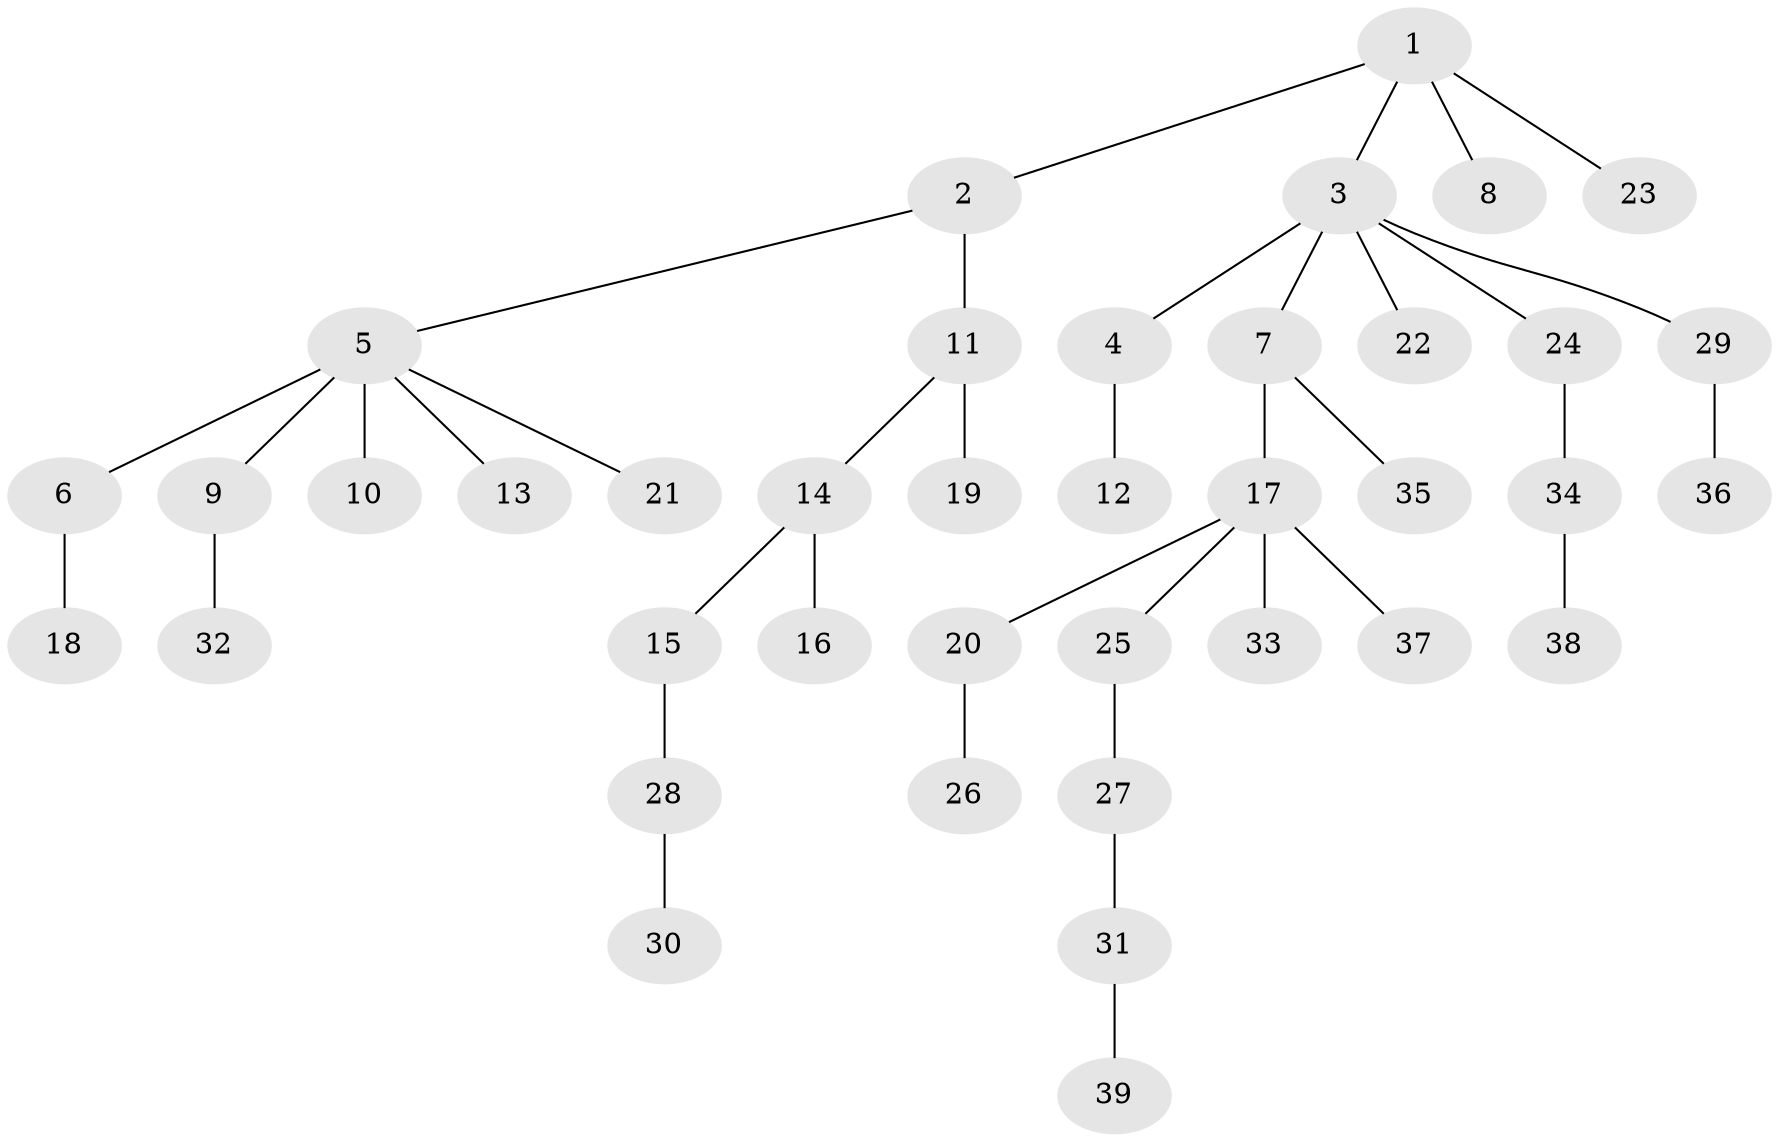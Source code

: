 // original degree distribution, {5: 0.041666666666666664, 4: 0.06944444444444445, 7: 0.013888888888888888, 2: 0.25, 1: 0.5138888888888888, 3: 0.09722222222222222, 6: 0.013888888888888888}
// Generated by graph-tools (version 1.1) at 2025/37/03/09/25 02:37:05]
// undirected, 39 vertices, 38 edges
graph export_dot {
graph [start="1"]
  node [color=gray90,style=filled];
  1;
  2;
  3;
  4;
  5;
  6;
  7;
  8;
  9;
  10;
  11;
  12;
  13;
  14;
  15;
  16;
  17;
  18;
  19;
  20;
  21;
  22;
  23;
  24;
  25;
  26;
  27;
  28;
  29;
  30;
  31;
  32;
  33;
  34;
  35;
  36;
  37;
  38;
  39;
  1 -- 2 [weight=1.0];
  1 -- 3 [weight=1.0];
  1 -- 8 [weight=1.0];
  1 -- 23 [weight=1.0];
  2 -- 5 [weight=1.0];
  2 -- 11 [weight=1.0];
  3 -- 4 [weight=1.0];
  3 -- 7 [weight=1.0];
  3 -- 22 [weight=1.0];
  3 -- 24 [weight=1.0];
  3 -- 29 [weight=1.0];
  4 -- 12 [weight=2.0];
  5 -- 6 [weight=1.0];
  5 -- 9 [weight=1.0];
  5 -- 10 [weight=2.0];
  5 -- 13 [weight=1.0];
  5 -- 21 [weight=1.0];
  6 -- 18 [weight=2.0];
  7 -- 17 [weight=1.0];
  7 -- 35 [weight=1.0];
  9 -- 32 [weight=2.0];
  11 -- 14 [weight=1.0];
  11 -- 19 [weight=2.0];
  14 -- 15 [weight=1.0];
  14 -- 16 [weight=1.0];
  15 -- 28 [weight=1.0];
  17 -- 20 [weight=1.0];
  17 -- 25 [weight=1.0];
  17 -- 33 [weight=1.0];
  17 -- 37 [weight=1.0];
  20 -- 26 [weight=1.0];
  24 -- 34 [weight=1.0];
  25 -- 27 [weight=2.0];
  27 -- 31 [weight=1.0];
  28 -- 30 [weight=1.0];
  29 -- 36 [weight=1.0];
  31 -- 39 [weight=1.0];
  34 -- 38 [weight=1.0];
}

